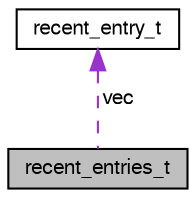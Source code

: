 digraph "recent_entries_t"
{
  edge [fontname="FreeSans",fontsize="10",labelfontname="FreeSans",labelfontsize="10"];
  node [fontname="FreeSans",fontsize="10",shape=record];
  Node1 [label="recent_entries_t",height=0.2,width=0.4,color="black", fillcolor="grey75", style="filled" fontcolor="black"];
  Node2 -> Node1 [dir="back",color="darkorchid3",fontsize="10",style="dashed",label=" vec" ,fontname="FreeSans"];
  Node2 [label="recent_entry_t",height=0.2,width=0.4,color="black", fillcolor="white", style="filled",URL="$structrecent__entry__t.html"];
}
